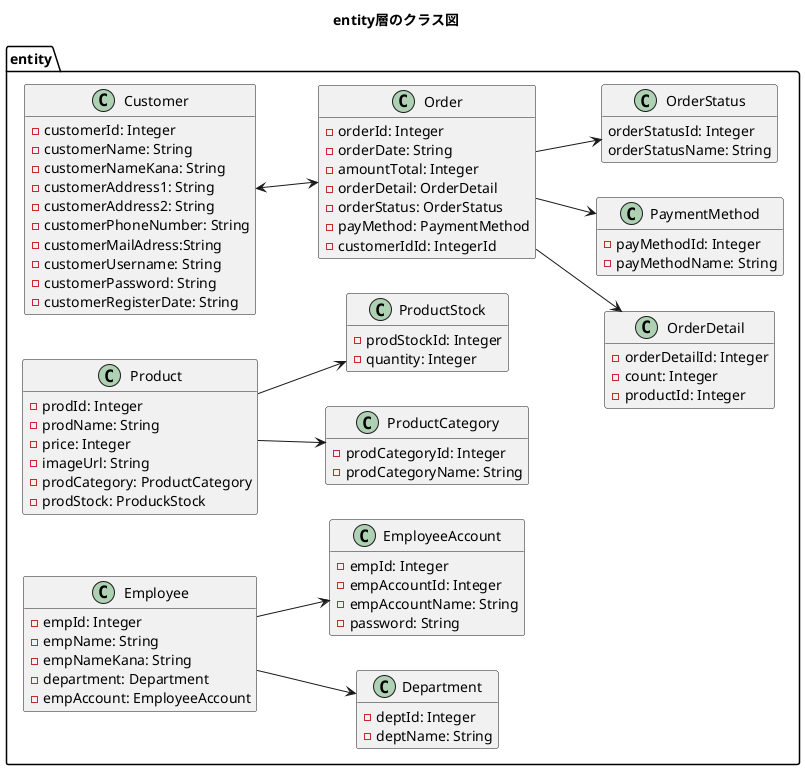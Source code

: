 @startuml
title entity層のクラス図
hide empty members
left to right direction

package entity{
    class Customer{
        -customerId: Integer
        -customerName: String
        -customerNameKana: String
        -customerAddress1: String
        -customerAddress2: String
        -customerPhoneNumber: String
        -customerMailAdress:String
        -customerUsername: String
        -customerPassword: String
        -customerRegisterDate: String
    }

    class Order{
        -orderId: Integer
        -orderDate: String
        -amountTotal: Integer
        -orderDetail: OrderDetail
        -orderStatus: OrderStatus
        -payMethod: PaymentMethod
        -customerIdId: IntegerId
    }

    class OrderDetail{
        -orderDetailId: Integer
        -count: Integer
        -productId: Integer
    }
    
    class PaymentMethod{
    	-payMethodId: Integer
    	-payMethodName: String
    }

    class OrderStatus{
        orderStatusId: Integer
        orderStatusName: String
    }

    class Product{
        -prodId: Integer
        -prodName: String
        -price: Integer
        -imageUrl: String
        -prodCategory: ProductCategory
        -prodStock: ProduckStock
    }

    class ProductCategory{
        -prodCategoryId: Integer
        -prodCategoryName: String
    }

    class ProductStock{
        -prodStockId: Integer
        -quantity: Integer
    }

    class Employee{
        -empId: Integer
        -empName: String
        -empNameKana: String
        -department: Department
        -empAccount: EmployeeAccount
    }

    class Department{
        -deptId: Integer
        -deptName: String
    }

    class EmployeeAccount{
    	-empId: Integer
        -empAccountId: Integer
        -empAccountName: String
        -password: String
    }
}

Customer <--> Order
Order --> OrderStatus
Order --> OrderDetail
Order --> PaymentMethod
Product --> ProductStock
Product --> ProductCategory
Employee --> EmployeeAccount
Employee --> Department
@enduml